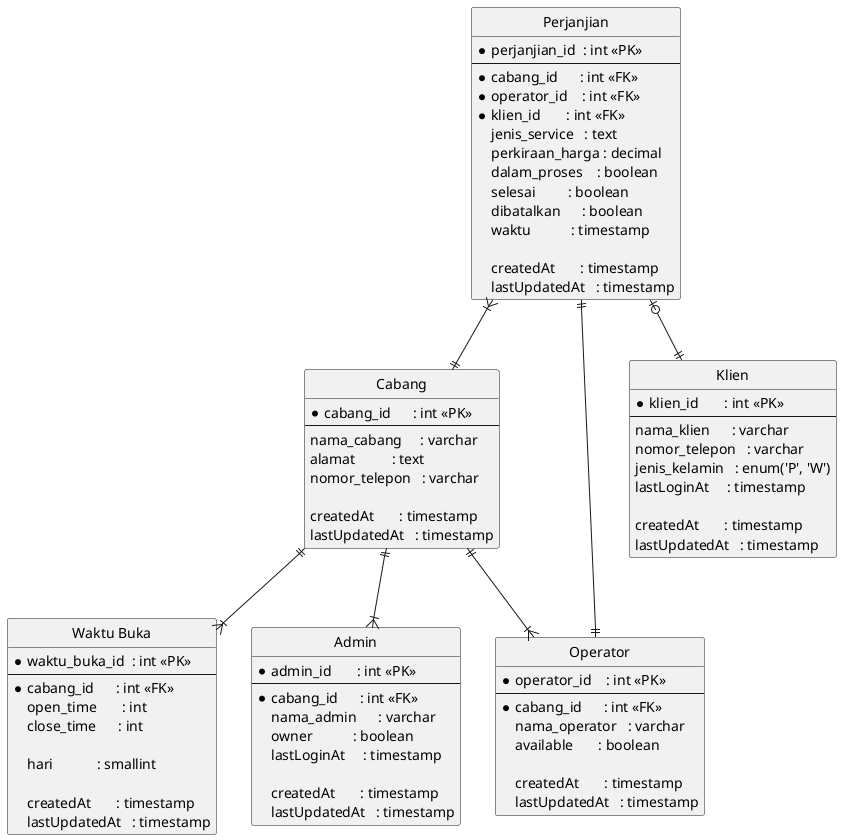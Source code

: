 @startuml erd

hide circle

entity "Waktu Buka" {
    *waktu_buka_id  : int <<PK>>
    --
    *cabang_id      : int <<FK>>
    open_time       : int
    close_time      : int

    hari            : smallint

    createdAt       : timestamp
    lastUpdatedAt   : timestamp
}

entity Cabang {
    *cabang_id      : int <<PK>>
    --
    nama_cabang     : varchar
    alamat          : text
    nomor_telepon   : varchar

    createdAt       : timestamp
    lastUpdatedAt   : timestamp
}

entity Admin {
    *admin_id       : int <<PK>>
    --
    *cabang_id      : int <<FK>>
    nama_admin      : varchar
    owner           : boolean
    lastLoginAt     : timestamp

    createdAt       : timestamp
    lastUpdatedAt   : timestamp
}

entity Operator {
    *operator_id    : int <<PK>>
    --
    *cabang_id      : int <<FK>>
    nama_operator   : varchar
    available       : boolean

    createdAt       : timestamp
    lastUpdatedAt   : timestamp
}

entity Klien {
    *klien_id       : int <<PK>>
    --
    nama_klien      : varchar
    nomor_telepon   : varchar
    jenis_kelamin   : enum('P', 'W')
    lastLoginAt     : timestamp

    createdAt       : timestamp
    lastUpdatedAt   : timestamp
}

entity Perjanjian {
    *perjanjian_id  : int <<PK>>
    --
    *cabang_id      : int <<FK>>
    *operator_id    : int <<FK>>
    *klien_id       : int <<FK>>
    jenis_service   : text
    perkiraan_harga : decimal
    dalam_proses    : boolean
    selesai         : boolean
    dibatalkan      : boolean
    waktu           : timestamp

    createdAt       : timestamp
    lastUpdatedAt   : timestamp
}


Perjanjian |o--|| Klien
Perjanjian ||--|| Operator
Perjanjian }|--|| Cabang
Cabang ||--|{ Operator
Cabang ||--|{ Admin
Cabang ||--|{ "Waktu Buka"
@enduml
